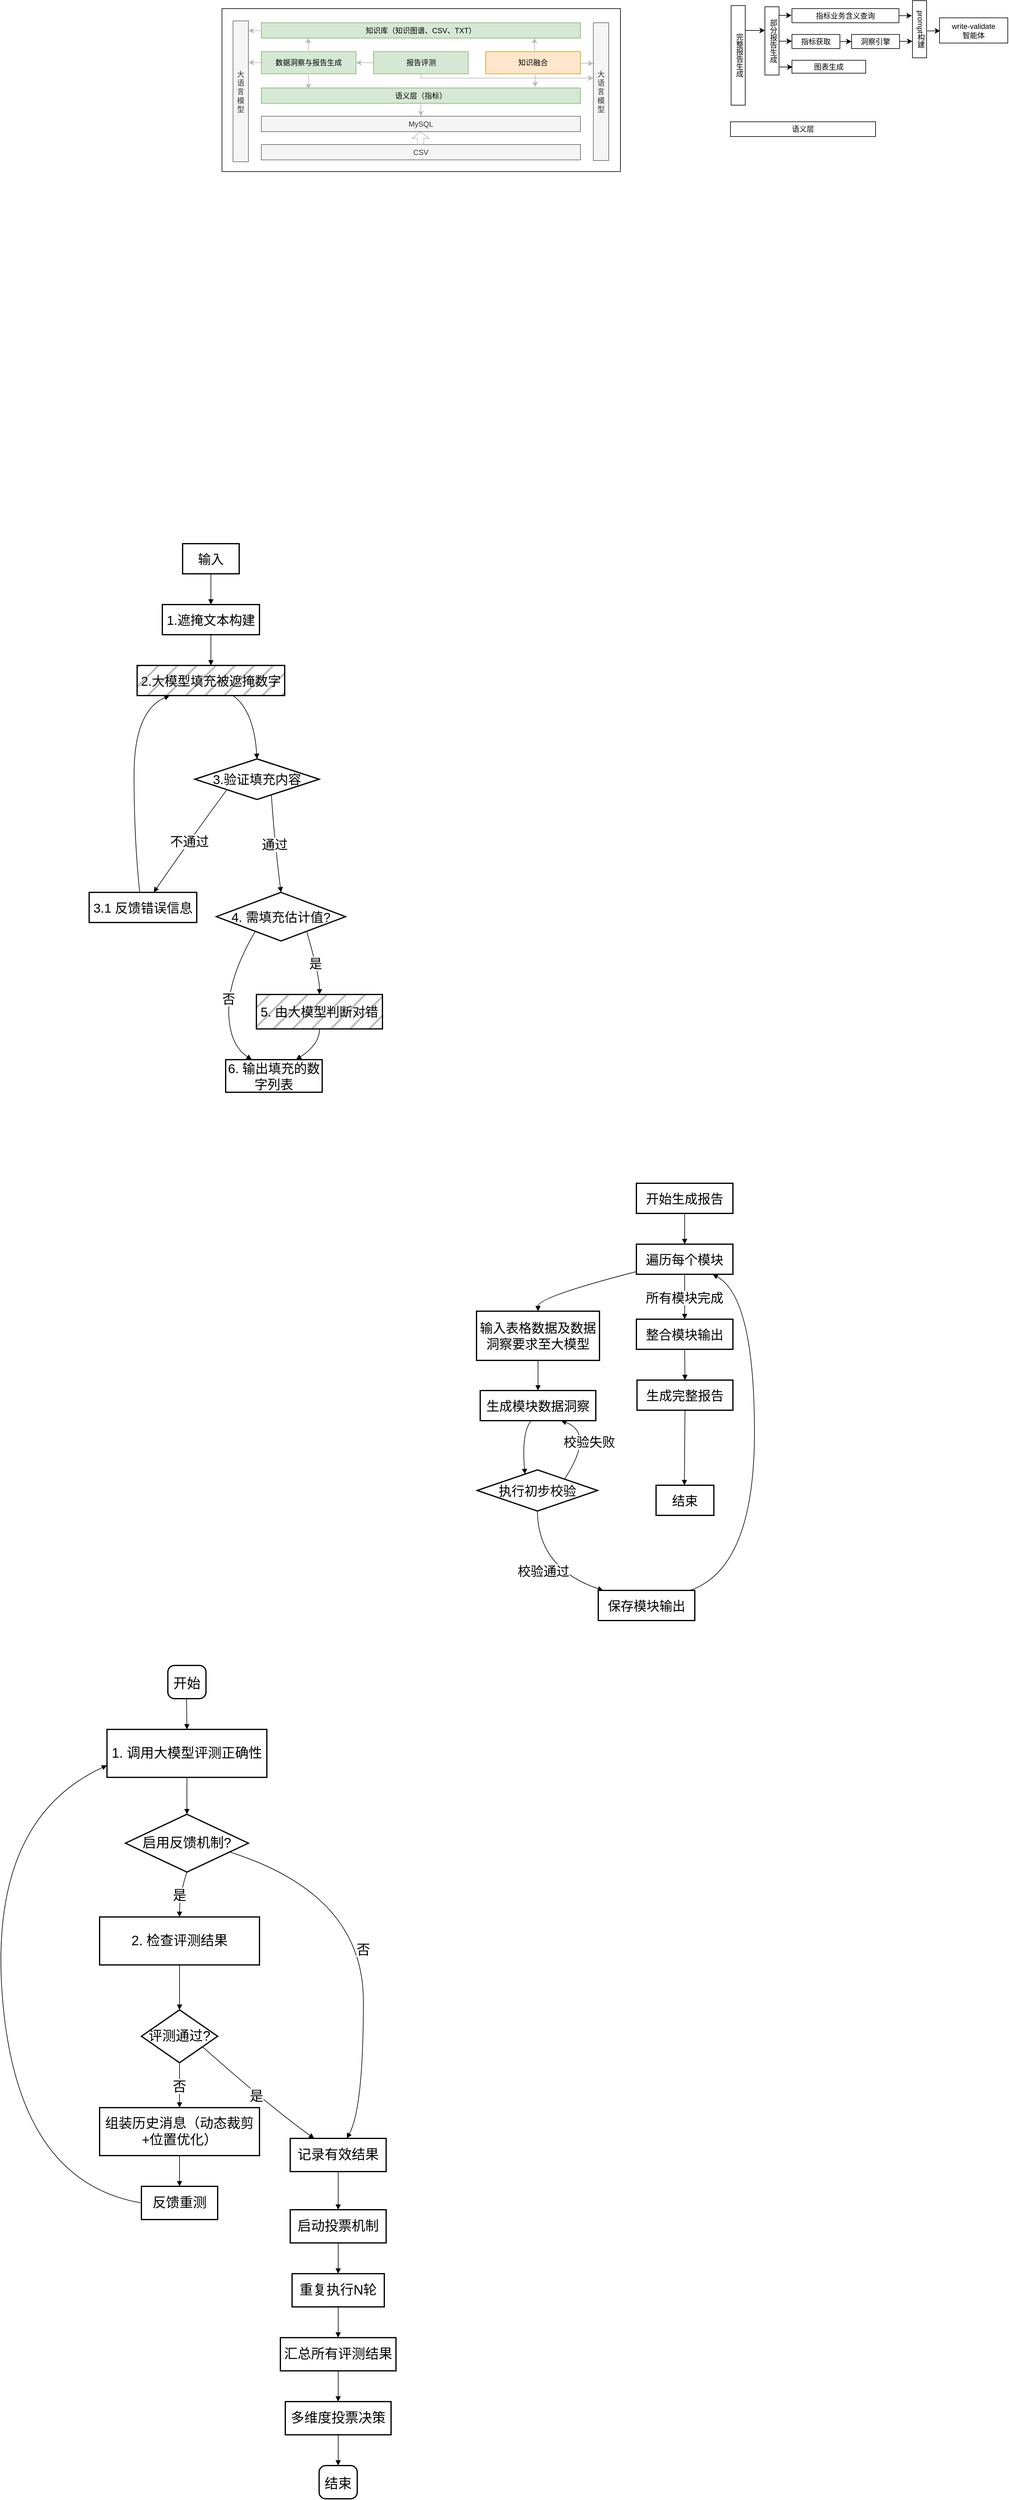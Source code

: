 <mxfile version="27.1.6">
  <diagram name="第 1 页" id="jcsu0ifiuYBYUi2_rB25">
    <mxGraphModel dx="1383" dy="1741" grid="0" gridSize="10" guides="1" tooltips="1" connect="1" arrows="1" fold="1" page="0" pageScale="1" pageWidth="827" pageHeight="1169" math="0" shadow="0">
      <root>
        <mxCell id="0" />
        <mxCell id="1" parent="0" />
        <mxCell id="bsW5WNfy7a2SdokbSqKH-26" value="" style="rounded=0;whiteSpace=wrap;html=1;" parent="1" vertex="1">
          <mxGeometry x="219" y="-850" width="648" height="265" as="geometry" />
        </mxCell>
        <mxCell id="IDqaXiTxqVLF_361lomE-16" value="输入" style="whiteSpace=wrap;strokeWidth=2;fontSize=21;" parent="1" vertex="1">
          <mxGeometry x="155" y="20" width="92" height="49" as="geometry" />
        </mxCell>
        <mxCell id="IDqaXiTxqVLF_361lomE-17" value="1.遮掩文本构建" style="whiteSpace=wrap;strokeWidth=2;fontSize=21;" parent="1" vertex="1">
          <mxGeometry x="122" y="119" width="158" height="49" as="geometry" />
        </mxCell>
        <mxCell id="IDqaXiTxqVLF_361lomE-18" value="2.大模型填充被遮掩数字" style="whiteSpace=wrap;strokeWidth=2;fontSize=21;fillStyle=hatch;fillColor=#BABABA;" parent="1" vertex="1">
          <mxGeometry x="81" y="218" width="240" height="49" as="geometry" />
        </mxCell>
        <mxCell id="IDqaXiTxqVLF_361lomE-19" value="3.验证填充内容" style="rhombus;strokeWidth=2;whiteSpace=wrap;fontSize=21;" parent="1" vertex="1">
          <mxGeometry x="175" y="370" width="202" height="66" as="geometry" />
        </mxCell>
        <mxCell id="IDqaXiTxqVLF_361lomE-20" value="3.1 反馈错误信息" style="whiteSpace=wrap;strokeWidth=2;fontSize=21;" parent="1" vertex="1">
          <mxGeometry x="3" y="587" width="175" height="49" as="geometry" />
        </mxCell>
        <mxCell id="IDqaXiTxqVLF_361lomE-21" value="4. 需填充估计值?" style="rhombus;strokeWidth=2;whiteSpace=wrap;fontSize=21;" parent="1" vertex="1">
          <mxGeometry x="210" y="587" width="210" height="79" as="geometry" />
        </mxCell>
        <mxCell id="IDqaXiTxqVLF_361lomE-22" value="5. 由大模型判断对错" style="whiteSpace=wrap;strokeWidth=2;fontSize=21;fillStyle=hatch;fillColor=#BABABA;" parent="1" vertex="1">
          <mxGeometry x="275" y="753" width="205" height="56" as="geometry" />
        </mxCell>
        <mxCell id="IDqaXiTxqVLF_361lomE-23" value="6. 输出填充的数字列表" style="whiteSpace=wrap;strokeWidth=2;fontSize=21;" parent="1" vertex="1">
          <mxGeometry x="225" y="859" width="157" height="53" as="geometry" />
        </mxCell>
        <mxCell id="IDqaXiTxqVLF_361lomE-25" value="" style="curved=1;startArrow=none;endArrow=block;exitX=0.5;exitY=1;entryX=0.5;entryY=0;rounded=0;fontSize=21;" parent="1" source="IDqaXiTxqVLF_361lomE-16" target="IDqaXiTxqVLF_361lomE-17" edge="1">
          <mxGeometry relative="1" as="geometry">
            <Array as="points" />
          </mxGeometry>
        </mxCell>
        <mxCell id="IDqaXiTxqVLF_361lomE-26" value="" style="curved=1;startArrow=none;endArrow=block;exitX=0.5;exitY=1;entryX=0.5;entryY=0;rounded=0;fontSize=21;" parent="1" source="IDqaXiTxqVLF_361lomE-17" target="IDqaXiTxqVLF_361lomE-18" edge="1">
          <mxGeometry relative="1" as="geometry">
            <Array as="points" />
          </mxGeometry>
        </mxCell>
        <mxCell id="IDqaXiTxqVLF_361lomE-27" value="" style="curved=1;startArrow=none;endArrow=block;exitX=0.65;exitY=1;entryX=0.5;entryY=0;rounded=0;fontSize=21;" parent="1" source="IDqaXiTxqVLF_361lomE-18" target="IDqaXiTxqVLF_361lomE-19" edge="1">
          <mxGeometry relative="1" as="geometry">
            <Array as="points">
              <mxPoint x="271" y="292" />
            </Array>
          </mxGeometry>
        </mxCell>
        <mxCell id="IDqaXiTxqVLF_361lomE-28" value="不通过" style="curved=1;startArrow=none;endArrow=block;exitX=0.03;exitY=1;entryX=0.6;entryY=0;rounded=0;fontSize=21;" parent="1" source="IDqaXiTxqVLF_361lomE-19" target="IDqaXiTxqVLF_361lomE-20" edge="1">
          <mxGeometry relative="1" as="geometry">
            <Array as="points">
              <mxPoint x="168" y="500" />
            </Array>
          </mxGeometry>
        </mxCell>
        <mxCell id="IDqaXiTxqVLF_361lomE-29" value="" style="curved=1;startArrow=none;endArrow=block;exitX=0.47;exitY=0;entryX=0.22;entryY=1;rounded=0;fontSize=21;" parent="1" source="IDqaXiTxqVLF_361lomE-20" target="IDqaXiTxqVLF_361lomE-18" edge="1">
          <mxGeometry relative="1" as="geometry">
            <Array as="points">
              <mxPoint x="76" y="500" />
              <mxPoint x="76" y="292" />
            </Array>
          </mxGeometry>
        </mxCell>
        <mxCell id="IDqaXiTxqVLF_361lomE-30" value="通过" style="curved=1;startArrow=none;endArrow=block;exitX=0.65;exitY=1;entryX=0.5;entryY=0;rounded=0;fontSize=21;" parent="1" source="IDqaXiTxqVLF_361lomE-19" target="IDqaXiTxqVLF_361lomE-21" edge="1">
          <mxGeometry relative="1" as="geometry">
            <Array as="points">
              <mxPoint x="304" y="500" />
            </Array>
          </mxGeometry>
        </mxCell>
        <mxCell id="IDqaXiTxqVLF_361lomE-31" value="是" style="curved=1;startArrow=none;endArrow=block;exitX=0.83;exitY=1;entryX=0.5;entryY=0;rounded=0;fontSize=21;" parent="1" source="IDqaXiTxqVLF_361lomE-21" target="IDqaXiTxqVLF_361lomE-22" edge="1">
          <mxGeometry relative="1" as="geometry">
            <Array as="points">
              <mxPoint x="378" y="724" />
            </Array>
          </mxGeometry>
        </mxCell>
        <mxCell id="IDqaXiTxqVLF_361lomE-32" value="" style="curved=1;startArrow=none;endArrow=block;exitX=0.5;exitY=1;entryX=0.73;entryY=0;rounded=0;fontSize=21;" parent="1" source="IDqaXiTxqVLF_361lomE-22" target="IDqaXiTxqVLF_361lomE-23" edge="1">
          <mxGeometry relative="1" as="geometry">
            <Array as="points">
              <mxPoint x="378" y="834" />
            </Array>
          </mxGeometry>
        </mxCell>
        <mxCell id="IDqaXiTxqVLF_361lomE-33" value="否" style="curved=1;startArrow=none;endArrow=block;exitX=0.17;exitY=1;entryX=0.27;entryY=0;rounded=0;fontSize=21;" parent="1" source="IDqaXiTxqVLF_361lomE-21" target="IDqaXiTxqVLF_361lomE-23" edge="1">
          <mxGeometry relative="1" as="geometry">
            <Array as="points">
              <mxPoint x="230" y="724" />
              <mxPoint x="230" y="834" />
            </Array>
          </mxGeometry>
        </mxCell>
        <mxCell id="IDqaXiTxqVLF_361lomE-35" value="开始生成报告" style="whiteSpace=wrap;strokeWidth=2;fontSize=21;" parent="1" vertex="1">
          <mxGeometry x="893" y="1060" width="157" height="49" as="geometry" />
        </mxCell>
        <mxCell id="IDqaXiTxqVLF_361lomE-36" value="遍历每个模块" style="whiteSpace=wrap;strokeWidth=2;fontSize=21;" parent="1" vertex="1">
          <mxGeometry x="893" y="1159" width="157" height="49" as="geometry" />
        </mxCell>
        <mxCell id="IDqaXiTxqVLF_361lomE-37" value="输入表格数据及数据洞察要求至大模型" style="whiteSpace=wrap;strokeWidth=2;fontSize=21;" parent="1" vertex="1">
          <mxGeometry x="633" y="1268" width="200" height="80" as="geometry" />
        </mxCell>
        <mxCell id="IDqaXiTxqVLF_361lomE-38" value="生成模块数据洞察" style="whiteSpace=wrap;strokeWidth=2;fontSize=21;" parent="1" vertex="1">
          <mxGeometry x="639" y="1397" width="188" height="49" as="geometry" />
        </mxCell>
        <mxCell id="IDqaXiTxqVLF_361lomE-39" value="执行初步校验" style="rhombus;strokeWidth=2;whiteSpace=wrap;fontSize=21;" parent="1" vertex="1">
          <mxGeometry x="634" y="1526" width="196" height="67" as="geometry" />
        </mxCell>
        <mxCell id="IDqaXiTxqVLF_361lomE-40" value="保存模块输出" style="whiteSpace=wrap;strokeWidth=2;fontSize=21;" parent="1" vertex="1">
          <mxGeometry x="831" y="1722" width="157" height="49" as="geometry" />
        </mxCell>
        <mxCell id="IDqaXiTxqVLF_361lomE-41" value="整合模块输出" style="whiteSpace=wrap;strokeWidth=2;fontSize=21;" parent="1" vertex="1">
          <mxGeometry x="893" y="1281" width="157" height="49" as="geometry" />
        </mxCell>
        <mxCell id="IDqaXiTxqVLF_361lomE-42" value="生成完整报告" style="whiteSpace=wrap;strokeWidth=2;fontSize=21;" parent="1" vertex="1">
          <mxGeometry x="894" y="1380" width="156" height="49" as="geometry" />
        </mxCell>
        <mxCell id="IDqaXiTxqVLF_361lomE-43" value="结束" style="whiteSpace=wrap;strokeWidth=2;fontSize=21;" parent="1" vertex="1">
          <mxGeometry x="925" y="1551" width="94" height="49" as="geometry" />
        </mxCell>
        <mxCell id="IDqaXiTxqVLF_361lomE-44" value="" style="curved=1;startArrow=none;endArrow=block;exitX=0.5;exitY=1;entryX=0.5;entryY=0;rounded=0;fontSize=21;" parent="1" source="IDqaXiTxqVLF_361lomE-35" target="IDqaXiTxqVLF_361lomE-36" edge="1">
          <mxGeometry relative="1" as="geometry">
            <Array as="points" />
          </mxGeometry>
        </mxCell>
        <mxCell id="IDqaXiTxqVLF_361lomE-45" value="" style="curved=1;startArrow=none;endArrow=block;exitX=0;exitY=0.91;entryX=0.5;entryY=0;rounded=0;fontSize=21;" parent="1" source="IDqaXiTxqVLF_361lomE-36" target="IDqaXiTxqVLF_361lomE-37" edge="1">
          <mxGeometry relative="1" as="geometry">
            <Array as="points">
              <mxPoint x="733" y="1245" />
            </Array>
          </mxGeometry>
        </mxCell>
        <mxCell id="IDqaXiTxqVLF_361lomE-46" value="" style="curved=1;startArrow=none;endArrow=block;exitX=0.5;exitY=1;entryX=0.5;entryY=0;rounded=0;fontSize=21;" parent="1" source="IDqaXiTxqVLF_361lomE-37" target="IDqaXiTxqVLF_361lomE-38" edge="1">
          <mxGeometry relative="1" as="geometry">
            <Array as="points" />
          </mxGeometry>
        </mxCell>
        <mxCell id="IDqaXiTxqVLF_361lomE-47" value="" style="curved=1;startArrow=none;endArrow=block;exitX=0.44;exitY=1;entryX=0.37;entryY=0;rounded=0;fontSize=21;" parent="1" source="IDqaXiTxqVLF_361lomE-38" target="IDqaXiTxqVLF_361lomE-39" edge="1">
          <mxGeometry relative="1" as="geometry">
            <Array as="points">
              <mxPoint x="706" y="1466" />
            </Array>
          </mxGeometry>
        </mxCell>
        <mxCell id="IDqaXiTxqVLF_361lomE-48" value="校验失败" style="curved=1;startArrow=none;endArrow=block;exitX=0.91;exitY=0;entryX=0.7;entryY=1;rounded=0;fontSize=21;" parent="1" source="IDqaXiTxqVLF_361lomE-39" target="IDqaXiTxqVLF_361lomE-38" edge="1">
          <mxGeometry relative="1" as="geometry">
            <Array as="points">
              <mxPoint x="825" y="1466" />
            </Array>
          </mxGeometry>
        </mxCell>
        <mxCell id="IDqaXiTxqVLF_361lomE-49" value="校验通过" style="curved=1;startArrow=none;endArrow=block;exitX=0.5;exitY=1;entryX=0.05;entryY=0;rounded=0;fontSize=21;" parent="1" source="IDqaXiTxqVLF_361lomE-39" target="IDqaXiTxqVLF_361lomE-40" edge="1">
          <mxGeometry relative="1" as="geometry">
            <Array as="points">
              <mxPoint x="733" y="1686" />
            </Array>
          </mxGeometry>
        </mxCell>
        <mxCell id="IDqaXiTxqVLF_361lomE-50" value="" style="curved=1;startArrow=none;endArrow=block;exitX=0.95;exitY=0;entryX=0.79;entryY=1;rounded=0;fontSize=21;" parent="1" source="IDqaXiTxqVLF_361lomE-40" target="IDqaXiTxqVLF_361lomE-36" edge="1">
          <mxGeometry relative="1" as="geometry">
            <Array as="points">
              <mxPoint x="1085" y="1686" />
              <mxPoint x="1085" y="1245" />
            </Array>
          </mxGeometry>
        </mxCell>
        <mxCell id="IDqaXiTxqVLF_361lomE-51" value="所有模块完成" style="curved=1;startArrow=none;endArrow=block;exitX=0.5;exitY=1;entryX=0.5;entryY=0;rounded=0;fontSize=21;" parent="1" source="IDqaXiTxqVLF_361lomE-36" target="IDqaXiTxqVLF_361lomE-41" edge="1">
          <mxGeometry relative="1" as="geometry">
            <Array as="points" />
          </mxGeometry>
        </mxCell>
        <mxCell id="IDqaXiTxqVLF_361lomE-52" value="" style="curved=1;startArrow=none;endArrow=block;exitX=0.5;exitY=1;entryX=0.5;entryY=0;rounded=0;fontSize=21;" parent="1" source="IDqaXiTxqVLF_361lomE-41" target="IDqaXiTxqVLF_361lomE-42" edge="1">
          <mxGeometry relative="1" as="geometry">
            <Array as="points" />
          </mxGeometry>
        </mxCell>
        <mxCell id="IDqaXiTxqVLF_361lomE-53" value="" style="curved=1;startArrow=none;endArrow=block;exitX=0.5;exitY=1;entryX=0.49;entryY=0;rounded=0;fontSize=21;" parent="1" source="IDqaXiTxqVLF_361lomE-42" target="IDqaXiTxqVLF_361lomE-43" edge="1">
          <mxGeometry relative="1" as="geometry">
            <Array as="points" />
          </mxGeometry>
        </mxCell>
        <mxCell id="RPZTGEcz5FUfWzpaEWH6-64" value="开始" style="rounded=1;arcSize=20;strokeWidth=2;fontSize=22;" parent="1" vertex="1">
          <mxGeometry x="131" y="1844" width="62" height="54" as="geometry" />
        </mxCell>
        <mxCell id="RPZTGEcz5FUfWzpaEWH6-65" value="1. 调用大模型评测正确性" style="whiteSpace=wrap;strokeWidth=2;fontSize=22;" parent="1" vertex="1">
          <mxGeometry x="32" y="1948" width="260" height="78" as="geometry" />
        </mxCell>
        <mxCell id="RPZTGEcz5FUfWzpaEWH6-66" value="启用反馈机制?" style="rhombus;strokeWidth=2;whiteSpace=wrap;fontSize=22;" parent="1" vertex="1">
          <mxGeometry x="62" y="2086" width="200" height="94" as="geometry" />
        </mxCell>
        <mxCell id="RPZTGEcz5FUfWzpaEWH6-67" value="2. 检查评测结果" style="whiteSpace=wrap;strokeWidth=2;fontSize=22;" parent="1" vertex="1">
          <mxGeometry x="20" y="2253" width="260" height="78" as="geometry" />
        </mxCell>
        <mxCell id="RPZTGEcz5FUfWzpaEWH6-68" value="评测通过?" style="rhombus;strokeWidth=2;whiteSpace=wrap;fontSize=22;" parent="1" vertex="1">
          <mxGeometry x="88" y="2404" width="124" height="86" as="geometry" />
        </mxCell>
        <mxCell id="RPZTGEcz5FUfWzpaEWH6-69" value="组装历史消息（动态裁剪+位置优化）" style="whiteSpace=wrap;strokeWidth=2;fontSize=22;" parent="1" vertex="1">
          <mxGeometry x="20" y="2563" width="260" height="78" as="geometry" />
        </mxCell>
        <mxCell id="RPZTGEcz5FUfWzpaEWH6-70" value="反馈重测" style="whiteSpace=wrap;strokeWidth=2;fontSize=22;" parent="1" vertex="1">
          <mxGeometry x="88" y="2691" width="124" height="54" as="geometry" />
        </mxCell>
        <mxCell id="RPZTGEcz5FUfWzpaEWH6-71" value="记录有效结果" style="whiteSpace=wrap;strokeWidth=2;fontSize=22;" parent="1" vertex="1">
          <mxGeometry x="330" y="2613" width="156" height="54" as="geometry" />
        </mxCell>
        <mxCell id="RPZTGEcz5FUfWzpaEWH6-72" value="启动投票机制" style="whiteSpace=wrap;strokeWidth=2;fontSize=22;" parent="1" vertex="1">
          <mxGeometry x="330" y="2729" width="156" height="54" as="geometry" />
        </mxCell>
        <mxCell id="RPZTGEcz5FUfWzpaEWH6-73" value="重复执行N轮" style="whiteSpace=wrap;strokeWidth=2;fontSize=22;" parent="1" vertex="1">
          <mxGeometry x="333" y="2833" width="150" height="54" as="geometry" />
        </mxCell>
        <mxCell id="RPZTGEcz5FUfWzpaEWH6-74" value="汇总所有评测结果" style="whiteSpace=wrap;strokeWidth=2;fontSize=22;" parent="1" vertex="1">
          <mxGeometry x="314" y="2937" width="188" height="54" as="geometry" />
        </mxCell>
        <mxCell id="RPZTGEcz5FUfWzpaEWH6-75" value="多维度投票决策" style="whiteSpace=wrap;strokeWidth=2;fontSize=22;" parent="1" vertex="1">
          <mxGeometry x="322" y="3041" width="172" height="54" as="geometry" />
        </mxCell>
        <mxCell id="RPZTGEcz5FUfWzpaEWH6-76" value="结束" style="rounded=1;arcSize=20;strokeWidth=2;fontSize=22;" parent="1" vertex="1">
          <mxGeometry x="377" y="3145" width="62" height="54" as="geometry" />
        </mxCell>
        <mxCell id="RPZTGEcz5FUfWzpaEWH6-77" value="" style="curved=1;startArrow=none;endArrow=block;exitX=0.49;exitY=1;entryX=0.5;entryY=0;rounded=0;fontSize=22;" parent="1" source="RPZTGEcz5FUfWzpaEWH6-64" target="RPZTGEcz5FUfWzpaEWH6-65" edge="1">
          <mxGeometry relative="1" as="geometry">
            <Array as="points" />
          </mxGeometry>
        </mxCell>
        <mxCell id="RPZTGEcz5FUfWzpaEWH6-78" value="" style="curved=1;startArrow=none;endArrow=block;exitX=0.5;exitY=1;entryX=0.5;entryY=0;rounded=0;fontSize=22;entryDx=0;entryDy=0;exitDx=0;exitDy=0;" parent="1" source="RPZTGEcz5FUfWzpaEWH6-65" target="RPZTGEcz5FUfWzpaEWH6-66" edge="1">
          <mxGeometry relative="1" as="geometry">
            <Array as="points" />
            <mxPoint x="140" y="2024" as="targetPoint" />
          </mxGeometry>
        </mxCell>
        <mxCell id="RPZTGEcz5FUfWzpaEWH6-79" value="是" style="curved=1;startArrow=none;endArrow=block;exitX=0.5;exitY=1;entryX=0.5;entryY=0;rounded=0;fontSize=22;exitDx=0;exitDy=0;" parent="1" source="RPZTGEcz5FUfWzpaEWH6-66" target="RPZTGEcz5FUfWzpaEWH6-67" edge="1">
          <mxGeometry relative="1" as="geometry">
            <Array as="points">
              <mxPoint x="150" y="2216" />
            </Array>
          </mxGeometry>
        </mxCell>
        <mxCell id="RPZTGEcz5FUfWzpaEWH6-80" value="" style="curved=1;startArrow=none;endArrow=block;exitX=0.5;exitY=1;entryX=0.5;entryY=0;rounded=0;fontSize=22;" parent="1" source="RPZTGEcz5FUfWzpaEWH6-67" target="RPZTGEcz5FUfWzpaEWH6-68" edge="1">
          <mxGeometry relative="1" as="geometry">
            <Array as="points" />
          </mxGeometry>
        </mxCell>
        <mxCell id="RPZTGEcz5FUfWzpaEWH6-81" value="否" style="curved=1;startArrow=none;endArrow=block;exitX=0.5;exitY=1;entryX=0.5;entryY=0;rounded=0;fontSize=22;" parent="1" source="RPZTGEcz5FUfWzpaEWH6-68" target="RPZTGEcz5FUfWzpaEWH6-69" edge="1">
          <mxGeometry relative="1" as="geometry">
            <Array as="points" />
          </mxGeometry>
        </mxCell>
        <mxCell id="RPZTGEcz5FUfWzpaEWH6-82" value="" style="curved=1;startArrow=none;endArrow=block;exitX=0.5;exitY=1;entryX=0.5;entryY=0;rounded=0;fontSize=22;" parent="1" source="RPZTGEcz5FUfWzpaEWH6-69" target="RPZTGEcz5FUfWzpaEWH6-70" edge="1">
          <mxGeometry relative="1" as="geometry">
            <Array as="points" />
          </mxGeometry>
        </mxCell>
        <mxCell id="RPZTGEcz5FUfWzpaEWH6-83" value="" style="curved=1;startArrow=none;endArrow=block;entryX=0;entryY=0.75;rounded=0;entryDx=0;entryDy=0;fontSize=22;exitX=0;exitY=0.5;exitDx=0;exitDy=0;" parent="1" source="RPZTGEcz5FUfWzpaEWH6-70" target="RPZTGEcz5FUfWzpaEWH6-65" edge="1">
          <mxGeometry relative="1" as="geometry">
            <Array as="points">
              <mxPoint x="-112" y="2684" />
              <mxPoint x="-163" y="2097" />
            </Array>
            <mxPoint x="87" y="2752" as="sourcePoint" />
          </mxGeometry>
        </mxCell>
        <mxCell id="RPZTGEcz5FUfWzpaEWH6-84" value="是" style="curved=1;startArrow=none;endArrow=block;exitX=1;exitY=0.83;entryX=0.25;entryY=0;rounded=0;fontSize=22;" parent="1" source="RPZTGEcz5FUfWzpaEWH6-68" target="RPZTGEcz5FUfWzpaEWH6-71" edge="1">
          <mxGeometry relative="1" as="geometry">
            <Array as="points">
              <mxPoint x="300" y="2564" />
            </Array>
          </mxGeometry>
        </mxCell>
        <mxCell id="RPZTGEcz5FUfWzpaEWH6-85" value="否" style="curved=1;startArrow=none;endArrow=block;exitX=1;exitY=0.72;entryX=0.59;entryY=0;rounded=0;fontSize=22;" parent="1" source="RPZTGEcz5FUfWzpaEWH6-66" target="RPZTGEcz5FUfWzpaEWH6-71" edge="1">
          <mxGeometry relative="1" as="geometry">
            <Array as="points">
              <mxPoint x="449" y="2216" />
              <mxPoint x="449" y="2564" />
            </Array>
          </mxGeometry>
        </mxCell>
        <mxCell id="RPZTGEcz5FUfWzpaEWH6-86" value="" style="curved=1;startArrow=none;endArrow=block;exitX=0.5;exitY=1;entryX=0.5;entryY=0;rounded=0;fontSize=22;" parent="1" source="RPZTGEcz5FUfWzpaEWH6-71" target="RPZTGEcz5FUfWzpaEWH6-72" edge="1">
          <mxGeometry relative="1" as="geometry">
            <Array as="points" />
          </mxGeometry>
        </mxCell>
        <mxCell id="RPZTGEcz5FUfWzpaEWH6-87" value="" style="curved=1;startArrow=none;endArrow=block;exitX=0.5;exitY=1;entryX=0.5;entryY=0;rounded=0;fontSize=22;" parent="1" source="RPZTGEcz5FUfWzpaEWH6-72" target="RPZTGEcz5FUfWzpaEWH6-73" edge="1">
          <mxGeometry relative="1" as="geometry">
            <Array as="points" />
          </mxGeometry>
        </mxCell>
        <mxCell id="RPZTGEcz5FUfWzpaEWH6-88" value="" style="curved=1;startArrow=none;endArrow=block;exitX=0.5;exitY=1;entryX=0.5;entryY=0;rounded=0;fontSize=22;" parent="1" source="RPZTGEcz5FUfWzpaEWH6-73" target="RPZTGEcz5FUfWzpaEWH6-74" edge="1">
          <mxGeometry relative="1" as="geometry">
            <Array as="points" />
          </mxGeometry>
        </mxCell>
        <mxCell id="RPZTGEcz5FUfWzpaEWH6-89" value="" style="curved=1;startArrow=none;endArrow=block;exitX=0.5;exitY=1;entryX=0.5;entryY=0;rounded=0;fontSize=22;" parent="1" source="RPZTGEcz5FUfWzpaEWH6-74" target="RPZTGEcz5FUfWzpaEWH6-75" edge="1">
          <mxGeometry relative="1" as="geometry">
            <Array as="points" />
          </mxGeometry>
        </mxCell>
        <mxCell id="RPZTGEcz5FUfWzpaEWH6-90" value="" style="curved=1;startArrow=none;endArrow=block;exitX=0.5;exitY=1;entryX=0.5;entryY=0;rounded=0;fontSize=22;" parent="1" source="RPZTGEcz5FUfWzpaEWH6-75" target="RPZTGEcz5FUfWzpaEWH6-76" edge="1">
          <mxGeometry relative="1" as="geometry">
            <Array as="points" />
          </mxGeometry>
        </mxCell>
        <mxCell id="bsW5WNfy7a2SdokbSqKH-1" value="CSV" style="rounded=0;whiteSpace=wrap;html=1;fillColor=#f5f5f5;strokeColor=#666666;fontColor=#333333;" parent="1" vertex="1">
          <mxGeometry x="283" y="-629" width="519" height="25" as="geometry" />
        </mxCell>
        <mxCell id="bsW5WNfy7a2SdokbSqKH-3" value="MySQL" style="rounded=0;whiteSpace=wrap;html=1;fillColor=#f5f5f5;strokeColor=#666666;fontColor=#333333;" parent="1" vertex="1">
          <mxGeometry x="283" y="-675" width="519" height="25" as="geometry" />
        </mxCell>
        <mxCell id="bsW5WNfy7a2SdokbSqKH-17" style="edgeStyle=orthogonalEdgeStyle;rounded=0;orthogonalLoop=1;jettySize=auto;html=1;exitX=0.5;exitY=1;exitDx=0;exitDy=0;entryX=0.5;entryY=0;entryDx=0;entryDy=0;fillColor=#d5e8d4;strokeColor=#BABABA;" parent="1" source="bsW5WNfy7a2SdokbSqKH-4" target="bsW5WNfy7a2SdokbSqKH-3" edge="1">
          <mxGeometry relative="1" as="geometry" />
        </mxCell>
        <mxCell id="bsW5WNfy7a2SdokbSqKH-4" value="语义层（指标）" style="rounded=0;whiteSpace=wrap;html=1;fillColor=#d5e8d4;strokeColor=#82b366;" parent="1" vertex="1">
          <mxGeometry x="283" y="-721" width="519" height="25" as="geometry" />
        </mxCell>
        <mxCell id="bsW5WNfy7a2SdokbSqKH-6" value="数据洞察与报告生成" style="rounded=0;whiteSpace=wrap;html=1;fillColor=#d5e8d4;strokeColor=#82b366;" parent="1" vertex="1">
          <mxGeometry x="283" y="-780" width="154" height="36" as="geometry" />
        </mxCell>
        <mxCell id="bsW5WNfy7a2SdokbSqKH-21" style="edgeStyle=orthogonalEdgeStyle;rounded=0;orthogonalLoop=1;jettySize=auto;html=1;exitX=0;exitY=0.5;exitDx=0;exitDy=0;entryX=1;entryY=0.5;entryDx=0;entryDy=0;fillColor=#d5e8d4;strokeColor=#BABABA;" parent="1" source="bsW5WNfy7a2SdokbSqKH-9" target="bsW5WNfy7a2SdokbSqKH-6" edge="1">
          <mxGeometry relative="1" as="geometry" />
        </mxCell>
        <mxCell id="bsW5WNfy7a2SdokbSqKH-11" value="知识库（知识图谱、CSV、TXT）" style="rounded=0;whiteSpace=wrap;html=1;fillColor=#d5e8d4;strokeColor=#82b366;" parent="1" vertex="1">
          <mxGeometry x="283" y="-827" width="519" height="25" as="geometry" />
        </mxCell>
        <mxCell id="bsW5WNfy7a2SdokbSqKH-9" value="报告评测" style="rounded=0;whiteSpace=wrap;html=1;fillColor=#d5e8d4;strokeColor=#82b366;" parent="1" vertex="1">
          <mxGeometry x="465.5" y="-780" width="154" height="36" as="geometry" />
        </mxCell>
        <mxCell id="bsW5WNfy7a2SdokbSqKH-10" value="知识融合" style="rounded=0;whiteSpace=wrap;html=1;fillColor=#ffe6cc;strokeColor=#d79b00;" parent="1" vertex="1">
          <mxGeometry x="648" y="-780" width="154" height="36" as="geometry" />
        </mxCell>
        <mxCell id="bsW5WNfy7a2SdokbSqKH-13" value="" style="shape=flexArrow;endArrow=classic;html=1;rounded=0;width=10;endSize=3.167;endWidth=16.667;strokeColor=#BABABA;" parent="1" edge="1">
          <mxGeometry width="50" height="50" relative="1" as="geometry">
            <mxPoint x="542.08" y="-629" as="sourcePoint" />
            <mxPoint x="542" y="-650" as="targetPoint" />
          </mxGeometry>
        </mxCell>
        <mxCell id="bsW5WNfy7a2SdokbSqKH-18" style="edgeStyle=orthogonalEdgeStyle;rounded=0;orthogonalLoop=1;jettySize=auto;html=1;exitX=0.5;exitY=1;exitDx=0;exitDy=0;entryX=0.14;entryY=0.08;entryDx=0;entryDy=0;entryPerimeter=0;fillColor=#d5e8d4;strokeColor=#BABABA;" parent="1" edge="1">
          <mxGeometry relative="1" as="geometry">
            <mxPoint x="364" y="-744" as="sourcePoint" />
            <mxPoint x="359.66" y="-719" as="targetPoint" />
          </mxGeometry>
        </mxCell>
        <mxCell id="bsW5WNfy7a2SdokbSqKH-20" style="edgeStyle=orthogonalEdgeStyle;rounded=0;orthogonalLoop=1;jettySize=auto;html=1;exitX=0.5;exitY=1;exitDx=0;exitDy=0;entryX=0.858;entryY=-0.053;entryDx=0;entryDy=0;entryPerimeter=0;fillColor=#d5e8d4;strokeColor=#BABABA;" parent="1" source="bsW5WNfy7a2SdokbSqKH-10" target="bsW5WNfy7a2SdokbSqKH-4" edge="1">
          <mxGeometry relative="1" as="geometry" />
        </mxCell>
        <mxCell id="bsW5WNfy7a2SdokbSqKH-22" style="edgeStyle=orthogonalEdgeStyle;rounded=0;orthogonalLoop=1;jettySize=auto;html=1;exitX=0.5;exitY=0;exitDx=0;exitDy=0;entryX=0.155;entryY=0.987;entryDx=0;entryDy=0;entryPerimeter=0;fillColor=#d5e8d4;strokeColor=#BABABA;" parent="1" edge="1">
          <mxGeometry relative="1" as="geometry">
            <mxPoint x="356" y="-780" as="sourcePoint" />
            <mxPoint x="359.445" y="-802.325" as="targetPoint" />
          </mxGeometry>
        </mxCell>
        <mxCell id="bsW5WNfy7a2SdokbSqKH-24" style="edgeStyle=orthogonalEdgeStyle;rounded=0;orthogonalLoop=1;jettySize=auto;html=1;exitX=0.5;exitY=0;exitDx=0;exitDy=0;entryX=0.856;entryY=0.987;entryDx=0;entryDy=0;entryPerimeter=0;fillColor=#d5e8d4;strokeColor=#BABABA;" parent="1" source="bsW5WNfy7a2SdokbSqKH-10" target="bsW5WNfy7a2SdokbSqKH-11" edge="1">
          <mxGeometry relative="1" as="geometry" />
        </mxCell>
        <mxCell id="SVhO2A-mnSbU5fQwXqM8-41" style="edgeStyle=orthogonalEdgeStyle;rounded=0;orthogonalLoop=1;jettySize=auto;html=1;exitX=1;exitY=0.25;exitDx=0;exitDy=0;" edge="1" parent="1" source="SVhO2A-mnSbU5fQwXqM8-1">
          <mxGeometry relative="1" as="geometry">
            <mxPoint x="1102.138" y="-814.793" as="targetPoint" />
          </mxGeometry>
        </mxCell>
        <mxCell id="SVhO2A-mnSbU5fQwXqM8-1" value="完整报告生成" style="rounded=0;whiteSpace=wrap;html=1;textDirection=vertical-lr;" vertex="1" parent="1">
          <mxGeometry x="1047" y="-855" width="23" height="162" as="geometry" />
        </mxCell>
        <mxCell id="SVhO2A-mnSbU5fQwXqM8-32" style="edgeStyle=orthogonalEdgeStyle;rounded=0;orthogonalLoop=1;jettySize=auto;html=1;exitX=1;exitY=0.75;exitDx=0;exitDy=0;entryX=0;entryY=0.5;entryDx=0;entryDy=0;" edge="1" parent="1" target="SVhO2A-mnSbU5fQwXqM8-4">
          <mxGeometry relative="1" as="geometry">
            <mxPoint x="1125" y="-797.0" as="sourcePoint" />
          </mxGeometry>
        </mxCell>
        <mxCell id="SVhO2A-mnSbU5fQwXqM8-33" style="edgeStyle=orthogonalEdgeStyle;rounded=0;orthogonalLoop=1;jettySize=auto;html=1;exitX=1;exitY=0.25;exitDx=0;exitDy=0;" edge="1" parent="1">
          <mxGeometry relative="1" as="geometry">
            <mxPoint x="1145.276" y="-838.69" as="targetPoint" />
            <mxPoint x="1125" y="-839.0" as="sourcePoint" />
          </mxGeometry>
        </mxCell>
        <mxCell id="SVhO2A-mnSbU5fQwXqM8-2" value="部分报告生成" style="rounded=0;whiteSpace=wrap;html=1;textDirection=vertical-lr;" vertex="1" parent="1">
          <mxGeometry x="1102" y="-853" width="23" height="111" as="geometry" />
        </mxCell>
        <mxCell id="SVhO2A-mnSbU5fQwXqM8-3" value="语义层" style="rounded=0;whiteSpace=wrap;html=1;" vertex="1" parent="1">
          <mxGeometry x="1046" y="-666" width="236" height="24" as="geometry" />
        </mxCell>
        <mxCell id="SVhO2A-mnSbU5fQwXqM8-31" style="edgeStyle=orthogonalEdgeStyle;rounded=0;orthogonalLoop=1;jettySize=auto;html=1;exitX=1;exitY=0.5;exitDx=0;exitDy=0;" edge="1" parent="1" source="SVhO2A-mnSbU5fQwXqM8-4" target="SVhO2A-mnSbU5fQwXqM8-26">
          <mxGeometry relative="1" as="geometry" />
        </mxCell>
        <mxCell id="SVhO2A-mnSbU5fQwXqM8-4" value="指标获取" style="rounded=0;whiteSpace=wrap;html=1;" vertex="1" parent="1">
          <mxGeometry x="1146" y="-808" width="78" height="23" as="geometry" />
        </mxCell>
        <mxCell id="SVhO2A-mnSbU5fQwXqM8-13" value="大语言模型" style="rounded=0;whiteSpace=wrap;html=1;fillColor=#f5f5f5;strokeColor=#666666;fontColor=#333333;" vertex="1" parent="1">
          <mxGeometry x="823" y="-827" width="25" height="224" as="geometry" />
        </mxCell>
        <mxCell id="SVhO2A-mnSbU5fQwXqM8-14" value="大语言模型" style="rounded=0;whiteSpace=wrap;html=1;fillColor=#f5f5f5;fontColor=#333333;strokeColor=#666666;" vertex="1" parent="1">
          <mxGeometry x="237" y="-830" width="25" height="229" as="geometry" />
        </mxCell>
        <mxCell id="SVhO2A-mnSbU5fQwXqM8-20" value="" style="endArrow=classic;html=1;rounded=0;strokeColor=#BABABA;" edge="1" parent="1">
          <mxGeometry width="50" height="50" relative="1" as="geometry">
            <mxPoint x="283" y="-762.34" as="sourcePoint" />
            <mxPoint x="262" y="-762.34" as="targetPoint" />
          </mxGeometry>
        </mxCell>
        <mxCell id="SVhO2A-mnSbU5fQwXqM8-22" value="" style="endArrow=classic;html=1;rounded=0;strokeColor=#BABABA;" edge="1" parent="1">
          <mxGeometry width="50" height="50" relative="1" as="geometry">
            <mxPoint x="283" y="-814" as="sourcePoint" />
            <mxPoint x="262" y="-814" as="targetPoint" />
          </mxGeometry>
        </mxCell>
        <mxCell id="SVhO2A-mnSbU5fQwXqM8-23" value="" style="endArrow=classic;html=1;rounded=0;strokeColor=#BABABA;" edge="1" parent="1">
          <mxGeometry width="50" height="50" relative="1" as="geometry">
            <mxPoint x="802" y="-761" as="sourcePoint" />
            <mxPoint x="823" y="-761" as="targetPoint" />
          </mxGeometry>
        </mxCell>
        <mxCell id="SVhO2A-mnSbU5fQwXqM8-24" style="edgeStyle=orthogonalEdgeStyle;rounded=0;orthogonalLoop=1;jettySize=auto;html=1;exitX=0.5;exitY=1;exitDx=0;exitDy=0;entryX=0.008;entryY=0.402;entryDx=0;entryDy=0;entryPerimeter=0;strokeColor=#BABABA;" edge="1" parent="1" source="bsW5WNfy7a2SdokbSqKH-9" target="SVhO2A-mnSbU5fQwXqM8-13">
          <mxGeometry relative="1" as="geometry">
            <Array as="points">
              <mxPoint x="543" y="-737" />
            </Array>
          </mxGeometry>
        </mxCell>
        <mxCell id="SVhO2A-mnSbU5fQwXqM8-34" style="edgeStyle=orthogonalEdgeStyle;rounded=0;orthogonalLoop=1;jettySize=auto;html=1;exitX=1;exitY=0.5;exitDx=0;exitDy=0;" edge="1" parent="1" source="SVhO2A-mnSbU5fQwXqM8-25">
          <mxGeometry relative="1" as="geometry">
            <mxPoint x="1341.138" y="-838.241" as="targetPoint" />
          </mxGeometry>
        </mxCell>
        <mxCell id="SVhO2A-mnSbU5fQwXqM8-25" value="指标业务含义查询" style="rounded=0;whiteSpace=wrap;html=1;" vertex="1" parent="1">
          <mxGeometry x="1146" y="-850" width="174" height="23" as="geometry" />
        </mxCell>
        <mxCell id="SVhO2A-mnSbU5fQwXqM8-26" value="洞察引擎" style="rounded=0;whiteSpace=wrap;html=1;" vertex="1" parent="1">
          <mxGeometry x="1243" y="-808" width="78" height="23" as="geometry" />
        </mxCell>
        <mxCell id="SVhO2A-mnSbU5fQwXqM8-27" value="prompt构建" style="rounded=0;whiteSpace=wrap;html=1;textDirection=vertical-lr;" vertex="1" parent="1">
          <mxGeometry x="1342" y="-863" width="23" height="93" as="geometry" />
        </mxCell>
        <mxCell id="SVhO2A-mnSbU5fQwXqM8-28" value="write-validate&lt;div&gt;智能体&lt;/div&gt;" style="rounded=0;whiteSpace=wrap;html=1;" vertex="1" parent="1">
          <mxGeometry x="1386" y="-835" width="111" height="41" as="geometry" />
        </mxCell>
        <mxCell id="SVhO2A-mnSbU5fQwXqM8-36" style="edgeStyle=orthogonalEdgeStyle;rounded=0;orthogonalLoop=1;jettySize=auto;html=1;exitX=1;exitY=0.5;exitDx=0;exitDy=0;" edge="1" parent="1">
          <mxGeometry relative="1" as="geometry">
            <mxPoint x="1342.138" y="-797" as="targetPoint" />
            <mxPoint x="1321" y="-796.759" as="sourcePoint" />
          </mxGeometry>
        </mxCell>
        <mxCell id="SVhO2A-mnSbU5fQwXqM8-38" value="图表生成" style="rounded=0;whiteSpace=wrap;html=1;" vertex="1" parent="1">
          <mxGeometry x="1146" y="-766" width="120" height="21" as="geometry" />
        </mxCell>
        <mxCell id="SVhO2A-mnSbU5fQwXqM8-39" style="edgeStyle=orthogonalEdgeStyle;rounded=0;orthogonalLoop=1;jettySize=auto;html=1;exitX=1;exitY=0.5;exitDx=0;exitDy=0;" edge="1" parent="1">
          <mxGeometry relative="1" as="geometry">
            <mxPoint x="1387.138" y="-814" as="targetPoint" />
            <mxPoint x="1366" y="-813.759" as="sourcePoint" />
          </mxGeometry>
        </mxCell>
        <mxCell id="SVhO2A-mnSbU5fQwXqM8-40" style="edgeStyle=orthogonalEdgeStyle;rounded=0;orthogonalLoop=1;jettySize=auto;html=1;exitX=1;exitY=0.75;exitDx=0;exitDy=0;entryX=0;entryY=0.5;entryDx=0;entryDy=0;" edge="1" parent="1">
          <mxGeometry relative="1" as="geometry">
            <mxPoint x="1126" y="-755.0" as="sourcePoint" />
            <mxPoint x="1147" y="-755" as="targetPoint" />
          </mxGeometry>
        </mxCell>
      </root>
    </mxGraphModel>
  </diagram>
</mxfile>
